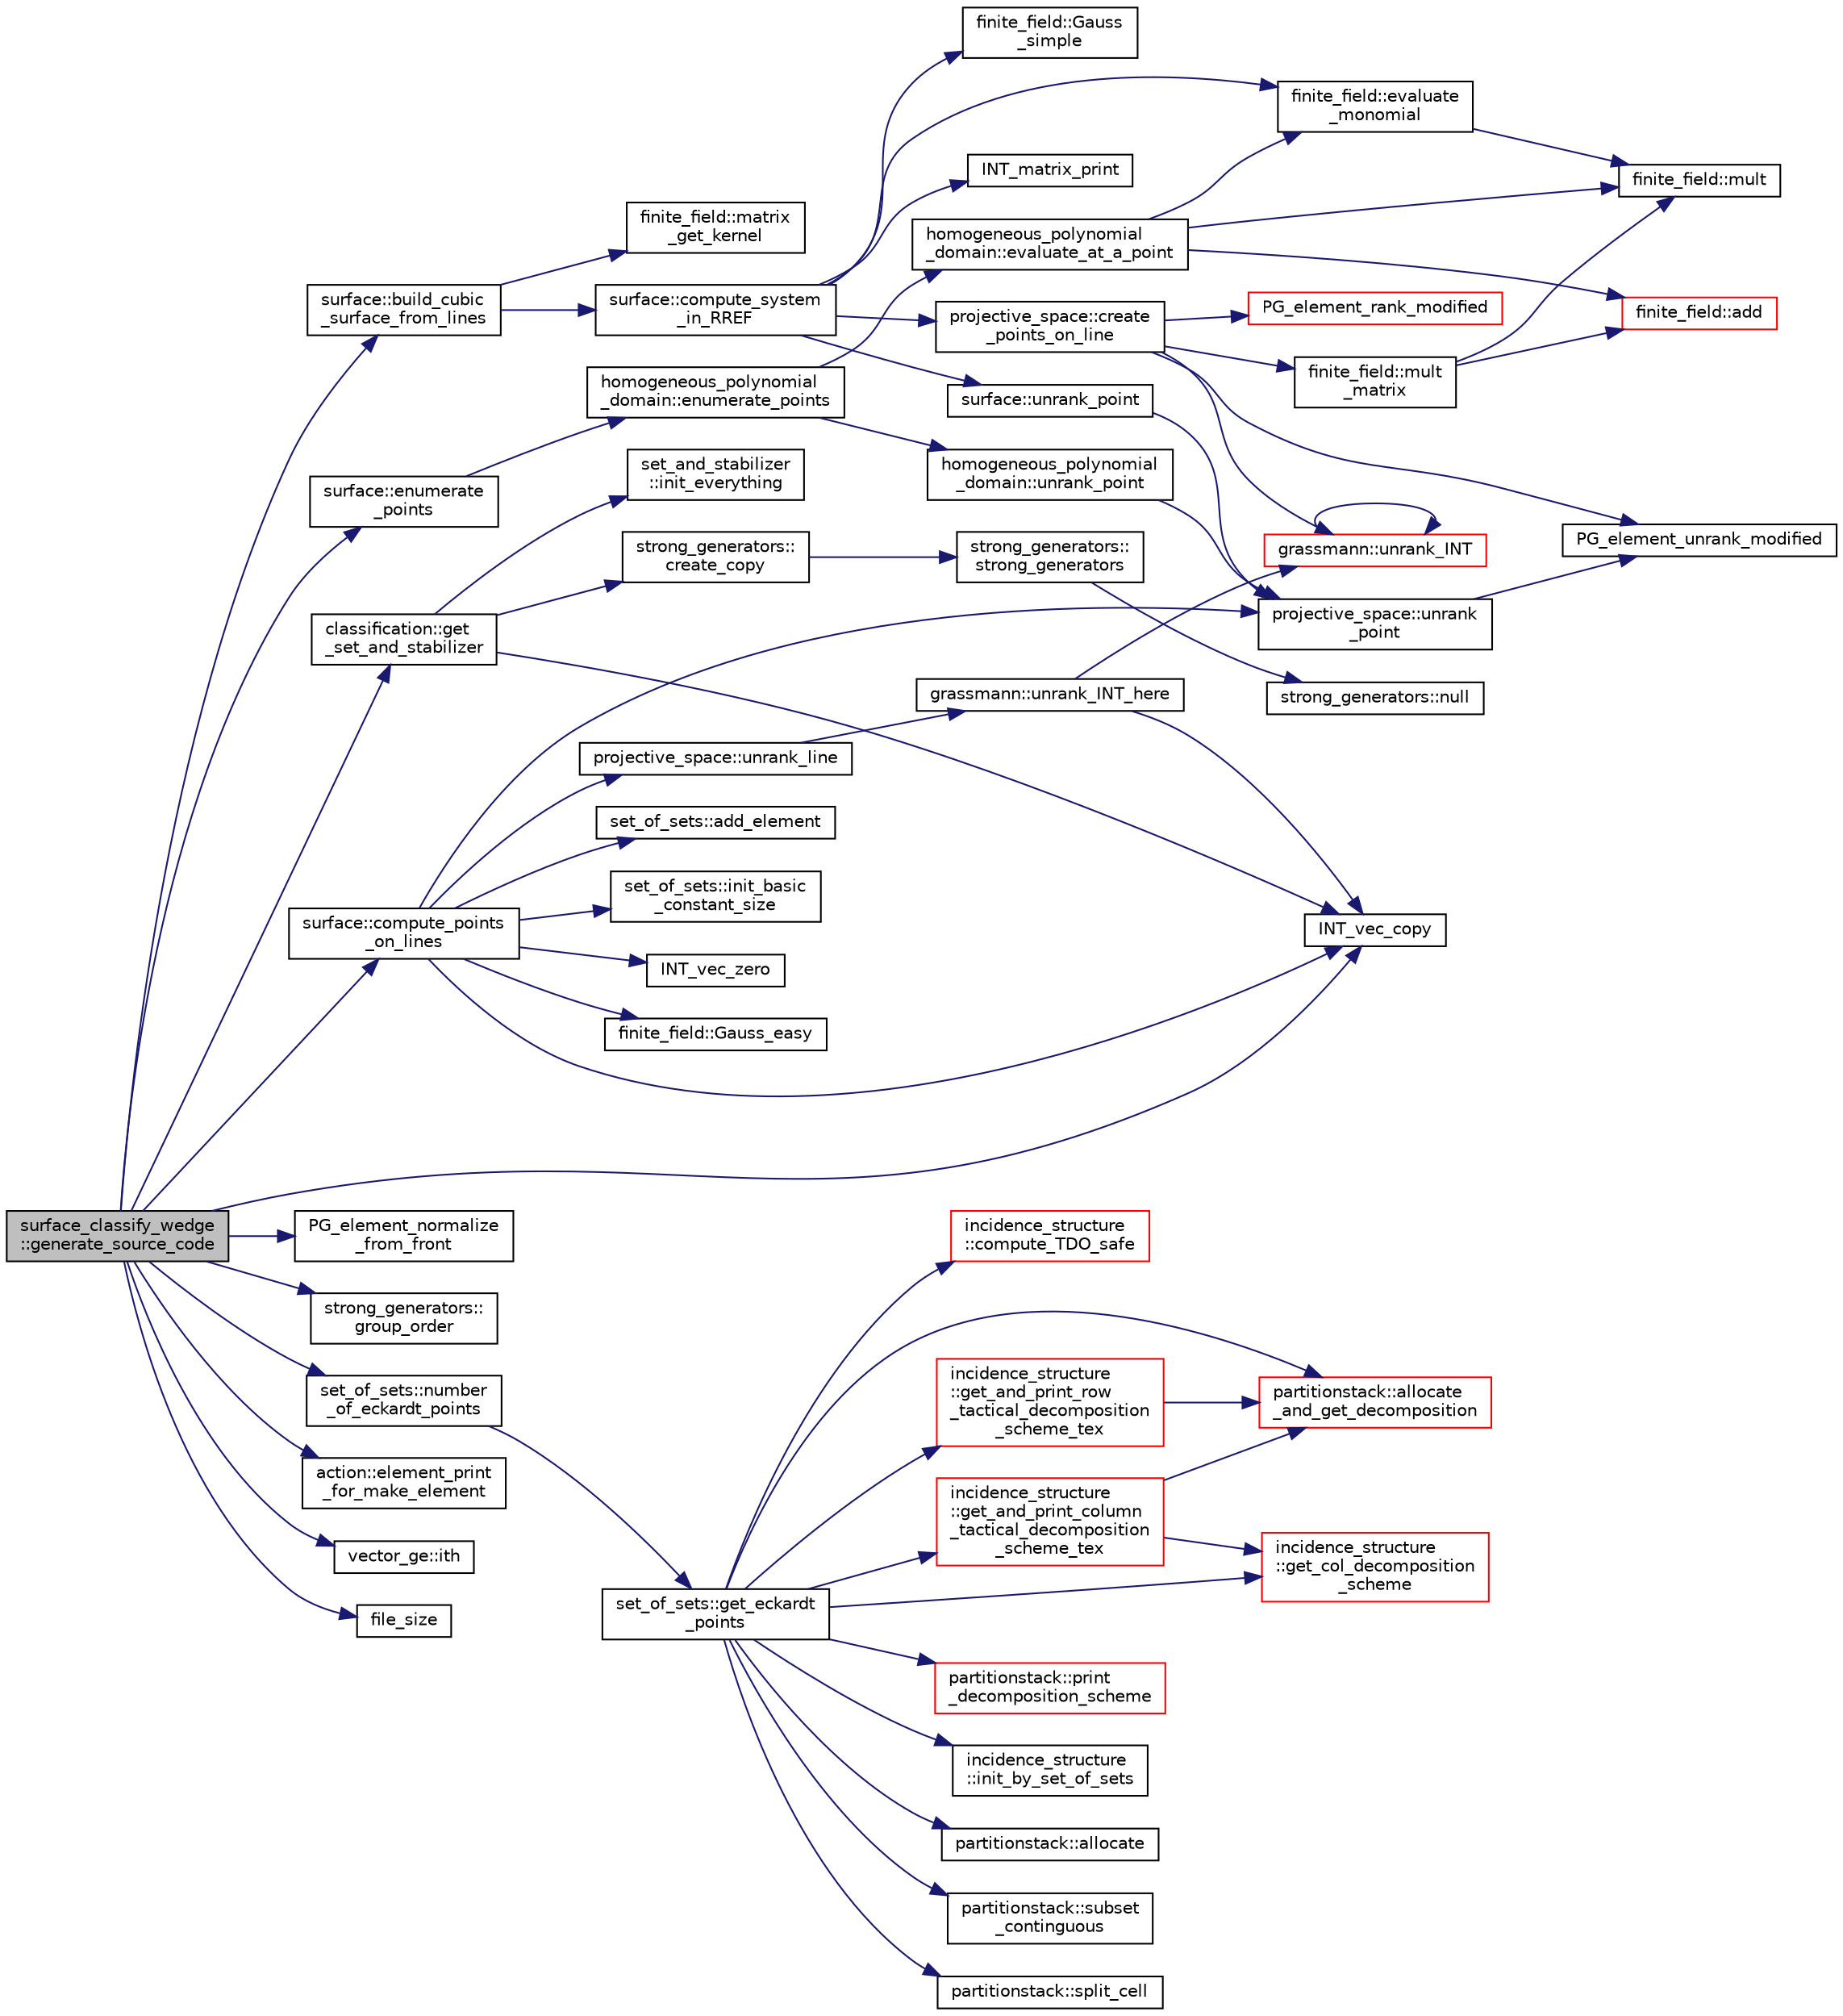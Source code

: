 digraph "surface_classify_wedge::generate_source_code"
{
  edge [fontname="Helvetica",fontsize="10",labelfontname="Helvetica",labelfontsize="10"];
  node [fontname="Helvetica",fontsize="10",shape=record];
  rankdir="LR";
  Node192 [label="surface_classify_wedge\l::generate_source_code",height=0.2,width=0.4,color="black", fillcolor="grey75", style="filled", fontcolor="black"];
  Node192 -> Node193 [color="midnightblue",fontsize="10",style="solid",fontname="Helvetica"];
  Node193 [label="classification::get\l_set_and_stabilizer",height=0.2,width=0.4,color="black", fillcolor="white", style="filled",URL="$d0/dff/classclassification.html#a1ab1ff0514a305dc9686448919598e87"];
  Node193 -> Node194 [color="midnightblue",fontsize="10",style="solid",fontname="Helvetica"];
  Node194 [label="INT_vec_copy",height=0.2,width=0.4,color="black", fillcolor="white", style="filled",URL="$df/dbf/sajeeb_8_c.html#ac2d875e27e009af6ec04d17254d11075"];
  Node193 -> Node195 [color="midnightblue",fontsize="10",style="solid",fontname="Helvetica"];
  Node195 [label="strong_generators::\lcreate_copy",height=0.2,width=0.4,color="black", fillcolor="white", style="filled",URL="$dc/d09/classstrong__generators.html#ae8c60a4267aedfe7ba379fb939bd9853"];
  Node195 -> Node196 [color="midnightblue",fontsize="10",style="solid",fontname="Helvetica"];
  Node196 [label="strong_generators::\lstrong_generators",height=0.2,width=0.4,color="black", fillcolor="white", style="filled",URL="$dc/d09/classstrong__generators.html#a21fe01627384464cd600bd858acb6c40"];
  Node196 -> Node197 [color="midnightblue",fontsize="10",style="solid",fontname="Helvetica"];
  Node197 [label="strong_generators::null",height=0.2,width=0.4,color="black", fillcolor="white", style="filled",URL="$dc/d09/classstrong__generators.html#a6c749e2b2e07381b291f76a3841334f0"];
  Node193 -> Node198 [color="midnightblue",fontsize="10",style="solid",fontname="Helvetica"];
  Node198 [label="set_and_stabilizer\l::init_everything",height=0.2,width=0.4,color="black", fillcolor="white", style="filled",URL="$de/df6/classset__and__stabilizer.html#af069e038d8a67a93a89f05a690ca4b04"];
  Node192 -> Node194 [color="midnightblue",fontsize="10",style="solid",fontname="Helvetica"];
  Node192 -> Node199 [color="midnightblue",fontsize="10",style="solid",fontname="Helvetica"];
  Node199 [label="surface::build_cubic\l_surface_from_lines",height=0.2,width=0.4,color="black", fillcolor="white", style="filled",URL="$d5/d88/classsurface.html#a95e15e44b3f97a1d83b878b31751a0a2"];
  Node199 -> Node200 [color="midnightblue",fontsize="10",style="solid",fontname="Helvetica"];
  Node200 [label="surface::compute_system\l_in_RREF",height=0.2,width=0.4,color="black", fillcolor="white", style="filled",URL="$d5/d88/classsurface.html#ac9feb8f85c4de01b183428fdbd874e71"];
  Node200 -> Node201 [color="midnightblue",fontsize="10",style="solid",fontname="Helvetica"];
  Node201 [label="projective_space::create\l_points_on_line",height=0.2,width=0.4,color="black", fillcolor="white", style="filled",URL="$d2/d17/classprojective__space.html#ab1b2ffcefe646e6d9d9ae435dfedd29e"];
  Node201 -> Node202 [color="midnightblue",fontsize="10",style="solid",fontname="Helvetica"];
  Node202 [label="grassmann::unrank_INT",height=0.2,width=0.4,color="red", fillcolor="white", style="filled",URL="$df/d02/classgrassmann.html#a32079405b95a6da2ba1420567d762d64"];
  Node202 -> Node202 [color="midnightblue",fontsize="10",style="solid",fontname="Helvetica"];
  Node201 -> Node209 [color="midnightblue",fontsize="10",style="solid",fontname="Helvetica"];
  Node209 [label="PG_element_unrank_modified",height=0.2,width=0.4,color="black", fillcolor="white", style="filled",URL="$d4/d67/geometry_8h.html#a83ae9b605d496f6a90345303f6efae64"];
  Node201 -> Node210 [color="midnightblue",fontsize="10",style="solid",fontname="Helvetica"];
  Node210 [label="finite_field::mult\l_matrix",height=0.2,width=0.4,color="black", fillcolor="white", style="filled",URL="$df/d5a/classfinite__field.html#a48517f15dfd7b21c37e0975855f1ada2"];
  Node210 -> Node211 [color="midnightblue",fontsize="10",style="solid",fontname="Helvetica"];
  Node211 [label="finite_field::add",height=0.2,width=0.4,color="red", fillcolor="white", style="filled",URL="$df/d5a/classfinite__field.html#a8f12328a27500f3c7be0c849ebbc9d14"];
  Node210 -> Node213 [color="midnightblue",fontsize="10",style="solid",fontname="Helvetica"];
  Node213 [label="finite_field::mult",height=0.2,width=0.4,color="black", fillcolor="white", style="filled",URL="$df/d5a/classfinite__field.html#a24fb5917aa6d4d656fd855b7f44a13b0"];
  Node201 -> Node214 [color="midnightblue",fontsize="10",style="solid",fontname="Helvetica"];
  Node214 [label="PG_element_rank_modified",height=0.2,width=0.4,color="red", fillcolor="white", style="filled",URL="$d4/d67/geometry_8h.html#a9cd1a8bf5b88a038e33862f6c2c3dd36"];
  Node200 -> Node216 [color="midnightblue",fontsize="10",style="solid",fontname="Helvetica"];
  Node216 [label="INT_matrix_print",height=0.2,width=0.4,color="black", fillcolor="white", style="filled",URL="$d5/db4/io__and__os_8h.html#afd4180a24bef3a2b584668a4eaf607ff"];
  Node200 -> Node217 [color="midnightblue",fontsize="10",style="solid",fontname="Helvetica"];
  Node217 [label="surface::unrank_point",height=0.2,width=0.4,color="black", fillcolor="white", style="filled",URL="$d5/d88/classsurface.html#a69c1875a5c1c69b9ad81a277dd99a0b3"];
  Node217 -> Node218 [color="midnightblue",fontsize="10",style="solid",fontname="Helvetica"];
  Node218 [label="projective_space::unrank\l_point",height=0.2,width=0.4,color="black", fillcolor="white", style="filled",URL="$d2/d17/classprojective__space.html#a3cb7917af4c5f1590b660d4bf907e0fa"];
  Node218 -> Node209 [color="midnightblue",fontsize="10",style="solid",fontname="Helvetica"];
  Node200 -> Node219 [color="midnightblue",fontsize="10",style="solid",fontname="Helvetica"];
  Node219 [label="finite_field::evaluate\l_monomial",height=0.2,width=0.4,color="black", fillcolor="white", style="filled",URL="$df/d5a/classfinite__field.html#a13f9d419956a9168a65788b32839c7f2"];
  Node219 -> Node213 [color="midnightblue",fontsize="10",style="solid",fontname="Helvetica"];
  Node200 -> Node220 [color="midnightblue",fontsize="10",style="solid",fontname="Helvetica"];
  Node220 [label="finite_field::Gauss\l_simple",height=0.2,width=0.4,color="black", fillcolor="white", style="filled",URL="$df/d5a/classfinite__field.html#aba4950590e24a1ce323f292cf47b3307"];
  Node199 -> Node221 [color="midnightblue",fontsize="10",style="solid",fontname="Helvetica"];
  Node221 [label="finite_field::matrix\l_get_kernel",height=0.2,width=0.4,color="black", fillcolor="white", style="filled",URL="$df/d5a/classfinite__field.html#ac45780a927cee936df13d04d30d2d248"];
  Node192 -> Node222 [color="midnightblue",fontsize="10",style="solid",fontname="Helvetica"];
  Node222 [label="PG_element_normalize\l_from_front",height=0.2,width=0.4,color="black", fillcolor="white", style="filled",URL="$d4/d67/geometry_8h.html#af675caf5f9975573455c8d93cb56bf95"];
  Node192 -> Node223 [color="midnightblue",fontsize="10",style="solid",fontname="Helvetica"];
  Node223 [label="strong_generators::\lgroup_order",height=0.2,width=0.4,color="black", fillcolor="white", style="filled",URL="$dc/d09/classstrong__generators.html#a91f453c2bfd6502b96f4b4eed16beb20"];
  Node192 -> Node224 [color="midnightblue",fontsize="10",style="solid",fontname="Helvetica"];
  Node224 [label="surface::enumerate\l_points",height=0.2,width=0.4,color="black", fillcolor="white", style="filled",URL="$d5/d88/classsurface.html#adc79cf9249a0bd3350b35a9c6bdd94d8"];
  Node224 -> Node225 [color="midnightblue",fontsize="10",style="solid",fontname="Helvetica"];
  Node225 [label="homogeneous_polynomial\l_domain::enumerate_points",height=0.2,width=0.4,color="black", fillcolor="white", style="filled",URL="$d2/da7/classhomogeneous__polynomial__domain.html#adc0868f632cc5662b7bfaf0b3d72268f"];
  Node225 -> Node226 [color="midnightblue",fontsize="10",style="solid",fontname="Helvetica"];
  Node226 [label="homogeneous_polynomial\l_domain::unrank_point",height=0.2,width=0.4,color="black", fillcolor="white", style="filled",URL="$d2/da7/classhomogeneous__polynomial__domain.html#a913856cb9020e671f7792f186b94af68"];
  Node226 -> Node218 [color="midnightblue",fontsize="10",style="solid",fontname="Helvetica"];
  Node225 -> Node227 [color="midnightblue",fontsize="10",style="solid",fontname="Helvetica"];
  Node227 [label="homogeneous_polynomial\l_domain::evaluate_at_a_point",height=0.2,width=0.4,color="black", fillcolor="white", style="filled",URL="$d2/da7/classhomogeneous__polynomial__domain.html#ad3989698a38d04fc319162c376fe6343"];
  Node227 -> Node219 [color="midnightblue",fontsize="10",style="solid",fontname="Helvetica"];
  Node227 -> Node213 [color="midnightblue",fontsize="10",style="solid",fontname="Helvetica"];
  Node227 -> Node211 [color="midnightblue",fontsize="10",style="solid",fontname="Helvetica"];
  Node192 -> Node228 [color="midnightblue",fontsize="10",style="solid",fontname="Helvetica"];
  Node228 [label="surface::compute_points\l_on_lines",height=0.2,width=0.4,color="black", fillcolor="white", style="filled",URL="$d5/d88/classsurface.html#a5d2684ccddd35781211c364a2d5980e5"];
  Node228 -> Node229 [color="midnightblue",fontsize="10",style="solid",fontname="Helvetica"];
  Node229 [label="set_of_sets::init_basic\l_constant_size",height=0.2,width=0.4,color="black", fillcolor="white", style="filled",URL="$da/dd6/classset__of__sets.html#a3d2bcfc5db1101cef8d5d436cca51182"];
  Node228 -> Node218 [color="midnightblue",fontsize="10",style="solid",fontname="Helvetica"];
  Node228 -> Node230 [color="midnightblue",fontsize="10",style="solid",fontname="Helvetica"];
  Node230 [label="INT_vec_zero",height=0.2,width=0.4,color="black", fillcolor="white", style="filled",URL="$df/dbf/sajeeb_8_c.html#aa8c9c7977203577026080f546fe4980f"];
  Node228 -> Node231 [color="midnightblue",fontsize="10",style="solid",fontname="Helvetica"];
  Node231 [label="projective_space::unrank_line",height=0.2,width=0.4,color="black", fillcolor="white", style="filled",URL="$d2/d17/classprojective__space.html#abdc61b40bc8adc18628e1d3a1755dcae"];
  Node231 -> Node232 [color="midnightblue",fontsize="10",style="solid",fontname="Helvetica"];
  Node232 [label="grassmann::unrank_INT_here",height=0.2,width=0.4,color="black", fillcolor="white", style="filled",URL="$df/d02/classgrassmann.html#aa51bb30ed0feb7ad87d500b76e0b3cbe"];
  Node232 -> Node202 [color="midnightblue",fontsize="10",style="solid",fontname="Helvetica"];
  Node232 -> Node194 [color="midnightblue",fontsize="10",style="solid",fontname="Helvetica"];
  Node228 -> Node194 [color="midnightblue",fontsize="10",style="solid",fontname="Helvetica"];
  Node228 -> Node233 [color="midnightblue",fontsize="10",style="solid",fontname="Helvetica"];
  Node233 [label="finite_field::Gauss_easy",height=0.2,width=0.4,color="black", fillcolor="white", style="filled",URL="$df/d5a/classfinite__field.html#a32761bf6c4a41f24b7193352127db8e7"];
  Node228 -> Node234 [color="midnightblue",fontsize="10",style="solid",fontname="Helvetica"];
  Node234 [label="set_of_sets::add_element",height=0.2,width=0.4,color="black", fillcolor="white", style="filled",URL="$da/dd6/classset__of__sets.html#a82b6e2beb8098928ebef3e4433990a3c"];
  Node192 -> Node235 [color="midnightblue",fontsize="10",style="solid",fontname="Helvetica"];
  Node235 [label="set_of_sets::number\l_of_eckardt_points",height=0.2,width=0.4,color="black", fillcolor="white", style="filled",URL="$da/dd6/classset__of__sets.html#acf1d8689cc8ef9c4987d86c78be68302"];
  Node235 -> Node236 [color="midnightblue",fontsize="10",style="solid",fontname="Helvetica"];
  Node236 [label="set_of_sets::get_eckardt\l_points",height=0.2,width=0.4,color="black", fillcolor="white", style="filled",URL="$da/dd6/classset__of__sets.html#af6713e71ef5a1b7cc7892d78900166c4"];
  Node236 -> Node237 [color="midnightblue",fontsize="10",style="solid",fontname="Helvetica"];
  Node237 [label="incidence_structure\l::init_by_set_of_sets",height=0.2,width=0.4,color="black", fillcolor="white", style="filled",URL="$da/d8a/classincidence__structure.html#a2368467b546b6df7fa3d529dd7e8ec97"];
  Node236 -> Node238 [color="midnightblue",fontsize="10",style="solid",fontname="Helvetica"];
  Node238 [label="partitionstack::allocate",height=0.2,width=0.4,color="black", fillcolor="white", style="filled",URL="$d3/d87/classpartitionstack.html#a8ff49c4bd001383eb1f9f0d9bbb01c05"];
  Node236 -> Node239 [color="midnightblue",fontsize="10",style="solid",fontname="Helvetica"];
  Node239 [label="partitionstack::subset\l_continguous",height=0.2,width=0.4,color="black", fillcolor="white", style="filled",URL="$d3/d87/classpartitionstack.html#a9a58475ddfa123b384ff187b290fa37c"];
  Node236 -> Node240 [color="midnightblue",fontsize="10",style="solid",fontname="Helvetica"];
  Node240 [label="partitionstack::split_cell",height=0.2,width=0.4,color="black", fillcolor="white", style="filled",URL="$d3/d87/classpartitionstack.html#aafceac783d21309e491df61254f41244"];
  Node236 -> Node241 [color="midnightblue",fontsize="10",style="solid",fontname="Helvetica"];
  Node241 [label="incidence_structure\l::compute_TDO_safe",height=0.2,width=0.4,color="red", fillcolor="white", style="filled",URL="$da/d8a/classincidence__structure.html#ab1409e71c4b6855e49edfd3526644202"];
  Node236 -> Node466 [color="midnightblue",fontsize="10",style="solid",fontname="Helvetica"];
  Node466 [label="incidence_structure\l::get_and_print_row\l_tactical_decomposition\l_scheme_tex",height=0.2,width=0.4,color="red", fillcolor="white", style="filled",URL="$da/d8a/classincidence__structure.html#a93bcc4c9c4ebb9635a60b2c5df9c43b0"];
  Node466 -> Node450 [color="midnightblue",fontsize="10",style="solid",fontname="Helvetica"];
  Node450 [label="partitionstack::allocate\l_and_get_decomposition",height=0.2,width=0.4,color="red", fillcolor="white", style="filled",URL="$d3/d87/classpartitionstack.html#a3cd13923b18c41d37259ed943f331208"];
  Node236 -> Node468 [color="midnightblue",fontsize="10",style="solid",fontname="Helvetica"];
  Node468 [label="incidence_structure\l::get_and_print_column\l_tactical_decomposition\l_scheme_tex",height=0.2,width=0.4,color="red", fillcolor="white", style="filled",URL="$da/d8a/classincidence__structure.html#a579c0686f4e480a4239e7a00c80f665f"];
  Node468 -> Node450 [color="midnightblue",fontsize="10",style="solid",fontname="Helvetica"];
  Node468 -> Node451 [color="midnightblue",fontsize="10",style="solid",fontname="Helvetica"];
  Node451 [label="incidence_structure\l::get_col_decomposition\l_scheme",height=0.2,width=0.4,color="red", fillcolor="white", style="filled",URL="$da/d8a/classincidence__structure.html#a576b9add81a037a3d8f566ce28541673"];
  Node236 -> Node450 [color="midnightblue",fontsize="10",style="solid",fontname="Helvetica"];
  Node236 -> Node451 [color="midnightblue",fontsize="10",style="solid",fontname="Helvetica"];
  Node236 -> Node452 [color="midnightblue",fontsize="10",style="solid",fontname="Helvetica"];
  Node452 [label="partitionstack::print\l_decomposition_scheme",height=0.2,width=0.4,color="red", fillcolor="white", style="filled",URL="$d3/d87/classpartitionstack.html#a988c07dc47753333f43dfc393f86f3f7"];
  Node192 -> Node470 [color="midnightblue",fontsize="10",style="solid",fontname="Helvetica"];
  Node470 [label="action::element_print\l_for_make_element",height=0.2,width=0.4,color="black", fillcolor="white", style="filled",URL="$d2/d86/classaction.html#afd16c6446777c0ce519c84be26815c49"];
  Node192 -> Node471 [color="midnightblue",fontsize="10",style="solid",fontname="Helvetica"];
  Node471 [label="vector_ge::ith",height=0.2,width=0.4,color="black", fillcolor="white", style="filled",URL="$d4/d6e/classvector__ge.html#a1ff002e8b746a9beb119d57dcd4a15ff"];
  Node192 -> Node472 [color="midnightblue",fontsize="10",style="solid",fontname="Helvetica"];
  Node472 [label="file_size",height=0.2,width=0.4,color="black", fillcolor="white", style="filled",URL="$df/dbf/sajeeb_8_c.html#a5c37cf5785204b6e9adf647dc14d0e50"];
}
